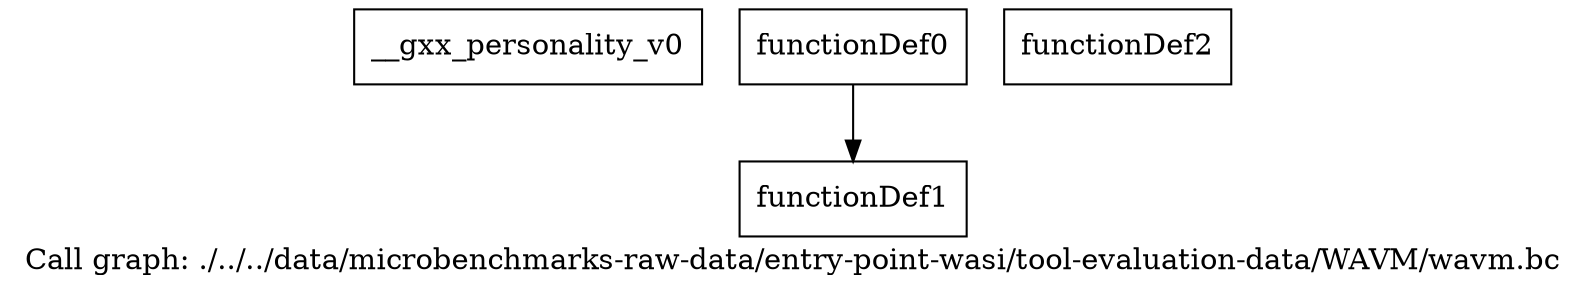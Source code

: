 digraph "Call graph: ./../../data/microbenchmarks-raw-data/entry-point-wasi/tool-evaluation-data/WAVM/wavm.bc" {
	label="Call graph: ./../../data/microbenchmarks-raw-data/entry-point-wasi/tool-evaluation-data/WAVM/wavm.bc";

	Node0x229cb60 [shape=record,label="{__gxx_personality_v0}"];
	Node0x229cbe0 [shape=record,label="{functionDef0}"];
	Node0x229cbe0 -> Node0x229cc60;
	Node0x229cc60 [shape=record,label="{functionDef1}"];
	Node0x229cce0 [shape=record,label="{functionDef2}"];
}
